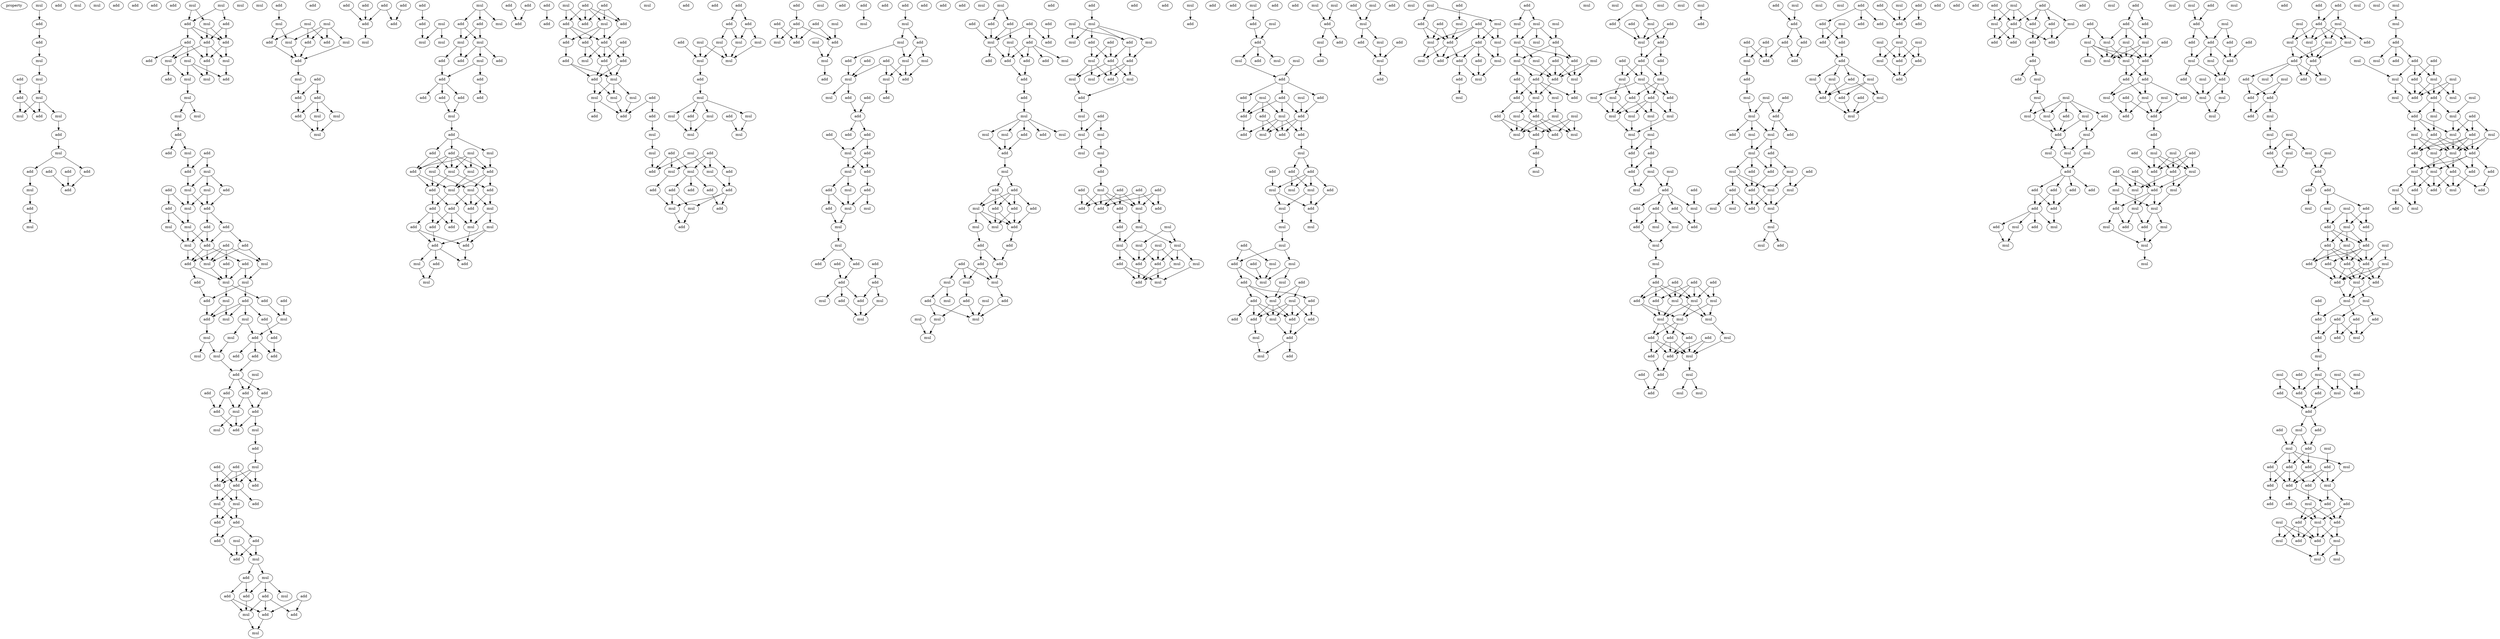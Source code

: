 digraph {
    node [fontcolor=black]
    property [mul=2,lf=1.5]
    0 [ label = mul ];
    1 [ label = add ];
    2 [ label = mul ];
    3 [ label = add ];
    4 [ label = mul ];
    5 [ label = add ];
    6 [ label = mul ];
    7 [ label = mul ];
    8 [ label = add ];
    9 [ label = add ];
    10 [ label = mul ];
    11 [ label = add ];
    12 [ label = add ];
    13 [ label = add ];
    14 [ label = mul ];
    15 [ label = mul ];
    16 [ label = add ];
    17 [ label = mul ];
    18 [ label = add ];
    19 [ label = add ];
    20 [ label = add ];
    21 [ label = add ];
    22 [ label = add ];
    23 [ label = mul ];
    24 [ label = add ];
    25 [ label = add ];
    26 [ label = mul ];
    27 [ label = add ];
    28 [ label = mul ];
    29 [ label = mul ];
    30 [ label = mul ];
    31 [ label = add ];
    32 [ label = add ];
    33 [ label = add ];
    34 [ label = add ];
    35 [ label = add ];
    36 [ label = mul ];
    37 [ label = mul ];
    38 [ label = add ];
    39 [ label = add ];
    40 [ label = mul ];
    41 [ label = add ];
    42 [ label = add ];
    43 [ label = mul ];
    44 [ label = mul ];
    45 [ label = mul ];
    46 [ label = mul ];
    47 [ label = mul ];
    48 [ label = mul ];
    49 [ label = add ];
    50 [ label = add ];
    51 [ label = add ];
    52 [ label = mul ];
    53 [ label = mul ];
    54 [ label = mul ];
    55 [ label = add ];
    56 [ label = mul ];
    57 [ label = add ];
    58 [ label = add ];
    59 [ label = mul ];
    60 [ label = add ];
    61 [ label = mul ];
    62 [ label = add ];
    63 [ label = mul ];
    64 [ label = add ];
    65 [ label = add ];
    66 [ label = mul ];
    67 [ label = add ];
    68 [ label = add ];
    69 [ label = mul ];
    70 [ label = add ];
    71 [ label = add ];
    72 [ label = add ];
    73 [ label = mul ];
    74 [ label = add ];
    75 [ label = mul ];
    76 [ label = add ];
    77 [ label = mul ];
    78 [ label = mul ];
    79 [ label = add ];
    80 [ label = add ];
    81 [ label = add ];
    82 [ label = add ];
    83 [ label = mul ];
    84 [ label = add ];
    85 [ label = mul ];
    86 [ label = mul ];
    87 [ label = add ];
    88 [ label = mul ];
    89 [ label = add ];
    90 [ label = add ];
    91 [ label = mul ];
    92 [ label = mul ];
    93 [ label = add ];
    94 [ label = add ];
    95 [ label = add ];
    96 [ label = mul ];
    97 [ label = mul ];
    98 [ label = add ];
    99 [ label = mul ];
    100 [ label = add ];
    101 [ label = add ];
    102 [ label = add ];
    103 [ label = add ];
    104 [ label = add ];
    105 [ label = mul ];
    106 [ label = add ];
    107 [ label = mul ];
    108 [ label = mul ];
    109 [ label = add ];
    110 [ label = add ];
    111 [ label = add ];
    112 [ label = mul ];
    113 [ label = add ];
    114 [ label = add ];
    115 [ label = add ];
    116 [ label = add ];
    117 [ label = add ];
    118 [ label = mul ];
    119 [ label = mul ];
    120 [ label = add ];
    121 [ label = add ];
    122 [ label = add ];
    123 [ label = add ];
    124 [ label = mul ];
    125 [ label = mul ];
    126 [ label = add ];
    127 [ label = add ];
    128 [ label = mul ];
    129 [ label = add ];
    130 [ label = add ];
    131 [ label = add ];
    132 [ label = add ];
    133 [ label = mul ];
    134 [ label = add ];
    135 [ label = mul ];
    136 [ label = add ];
    137 [ label = mul ];
    138 [ label = add ];
    139 [ label = mul ];
    140 [ label = mul ];
    141 [ label = add ];
    142 [ label = mul ];
    143 [ label = add ];
    144 [ label = add ];
    145 [ label = add ];
    146 [ label = mul ];
    147 [ label = mul ];
    148 [ label = add ];
    149 [ label = add ];
    150 [ label = mul ];
    151 [ label = add ];
    152 [ label = add ];
    153 [ label = add ];
    154 [ label = mul ];
    155 [ label = mul ];
    156 [ label = mul ];
    157 [ label = add ];
    158 [ label = add ];
    159 [ label = add ];
    160 [ label = add ];
    161 [ label = add ];
    162 [ label = add ];
    163 [ label = mul ];
    164 [ label = add ];
    165 [ label = add ];
    166 [ label = mul ];
    167 [ label = mul ];
    168 [ label = mul ];
    169 [ label = mul ];
    170 [ label = add ];
    171 [ label = mul ];
    172 [ label = add ];
    173 [ label = mul ];
    174 [ label = mul ];
    175 [ label = add ];
    176 [ label = mul ];
    177 [ label = add ];
    178 [ label = add ];
    179 [ label = add ];
    180 [ label = add ];
    181 [ label = add ];
    182 [ label = add ];
    183 [ label = add ];
    184 [ label = add ];
    185 [ label = mul ];
    186 [ label = add ];
    187 [ label = mul ];
    188 [ label = add ];
    189 [ label = mul ];
    190 [ label = add ];
    191 [ label = add ];
    192 [ label = mul ];
    193 [ label = mul ];
    194 [ label = add ];
    195 [ label = mul ];
    196 [ label = mul ];
    197 [ label = add ];
    198 [ label = mul ];
    199 [ label = add ];
    200 [ label = add ];
    201 [ label = add ];
    202 [ label = mul ];
    203 [ label = add ];
    204 [ label = mul ];
    205 [ label = add ];
    206 [ label = add ];
    207 [ label = mul ];
    208 [ label = add ];
    209 [ label = add ];
    210 [ label = add ];
    211 [ label = add ];
    212 [ label = mul ];
    213 [ label = add ];
    214 [ label = mul ];
    215 [ label = add ];
    216 [ label = add ];
    217 [ label = add ];
    218 [ label = add ];
    219 [ label = add ];
    220 [ label = mul ];
    221 [ label = add ];
    222 [ label = add ];
    223 [ label = add ];
    224 [ label = add ];
    225 [ label = add ];
    226 [ label = mul ];
    227 [ label = mul ];
    228 [ label = add ];
    229 [ label = add ];
    230 [ label = add ];
    231 [ label = add ];
    232 [ label = mul ];
    233 [ label = add ];
    234 [ label = add ];
    235 [ label = add ];
    236 [ label = add ];
    237 [ label = mul ];
    238 [ label = mul ];
    239 [ label = mul ];
    240 [ label = add ];
    241 [ label = mul ];
    242 [ label = add ];
    243 [ label = add ];
    244 [ label = add ];
    245 [ label = mul ];
    246 [ label = add ];
    247 [ label = add ];
    248 [ label = mul ];
    249 [ label = mul ];
    250 [ label = mul ];
    251 [ label = add ];
    252 [ label = add ];
    253 [ label = mul ];
    254 [ label = mul ];
    255 [ label = add ];
    256 [ label = add ];
    257 [ label = add ];
    258 [ label = add ];
    259 [ label = add ];
    260 [ label = add ];
    261 [ label = mul ];
    262 [ label = mul ];
    263 [ label = add ];
    264 [ label = add ];
    265 [ label = add ];
    266 [ label = add ];
    267 [ label = add ];
    268 [ label = add ];
    269 [ label = mul ];
    270 [ label = mul ];
    271 [ label = mul ];
    272 [ label = mul ];
    273 [ label = add ];
    274 [ label = mul ];
    275 [ label = mul ];
    276 [ label = add ];
    277 [ label = mul ];
    278 [ label = mul ];
    279 [ label = add ];
    280 [ label = mul ];
    281 [ label = mul ];
    282 [ label = add ];
    283 [ label = mul ];
    284 [ label = mul ];
    285 [ label = add ];
    286 [ label = add ];
    287 [ label = mul ];
    288 [ label = add ];
    289 [ label = add ];
    290 [ label = add ];
    291 [ label = mul ];
    292 [ label = mul ];
    293 [ label = add ];
    294 [ label = mul ];
    295 [ label = mul ];
    296 [ label = add ];
    297 [ label = add ];
    298 [ label = add ];
    299 [ label = mul ];
    300 [ label = add ];
    301 [ label = add ];
    302 [ label = add ];
    303 [ label = add ];
    304 [ label = mul ];
    305 [ label = mul ];
    306 [ label = add ];
    307 [ label = add ];
    308 [ label = add ];
    309 [ label = add ];
    310 [ label = mul ];
    311 [ label = mul ];
    312 [ label = mul ];
    313 [ label = add ];
    314 [ label = mul ];
    315 [ label = mul ];
    316 [ label = add ];
    317 [ label = add ];
    318 [ label = add ];
    319 [ label = add ];
    320 [ label = add ];
    321 [ label = add ];
    322 [ label = add ];
    323 [ label = mul ];
    324 [ label = add ];
    325 [ label = mul ];
    326 [ label = add ];
    327 [ label = add ];
    328 [ label = add ];
    329 [ label = mul ];
    330 [ label = add ];
    331 [ label = mul ];
    332 [ label = mul ];
    333 [ label = add ];
    334 [ label = mul ];
    335 [ label = mul ];
    336 [ label = mul ];
    337 [ label = add ];
    338 [ label = add ];
    339 [ label = add ];
    340 [ label = add ];
    341 [ label = add ];
    342 [ label = add ];
    343 [ label = mul ];
    344 [ label = add ];
    345 [ label = mul ];
    346 [ label = add ];
    347 [ label = mul ];
    348 [ label = mul ];
    349 [ label = add ];
    350 [ label = add ];
    351 [ label = add ];
    352 [ label = add ];
    353 [ label = add ];
    354 [ label = add ];
    355 [ label = mul ];
    356 [ label = mul ];
    357 [ label = add ];
    358 [ label = add ];
    359 [ label = add ];
    360 [ label = mul ];
    361 [ label = add ];
    362 [ label = add ];
    363 [ label = add ];
    364 [ label = add ];
    365 [ label = mul ];
    366 [ label = mul ];
    367 [ label = add ];
    368 [ label = mul ];
    369 [ label = mul ];
    370 [ label = add ];
    371 [ label = add ];
    372 [ label = mul ];
    373 [ label = add ];
    374 [ label = add ];
    375 [ label = add ];
    376 [ label = mul ];
    377 [ label = add ];
    378 [ label = add ];
    379 [ label = add ];
    380 [ label = add ];
    381 [ label = mul ];
    382 [ label = mul ];
    383 [ label = add ];
    384 [ label = add ];
    385 [ label = add ];
    386 [ label = add ];
    387 [ label = add ];
    388 [ label = mul ];
    389 [ label = mul ];
    390 [ label = mul ];
    391 [ label = mul ];
    392 [ label = add ];
    393 [ label = add ];
    394 [ label = add ];
    395 [ label = mul ];
    396 [ label = mul ];
    397 [ label = mul ];
    398 [ label = mul ];
    399 [ label = mul ];
    400 [ label = add ];
    401 [ label = add ];
    402 [ label = mul ];
    403 [ label = mul ];
    404 [ label = add ];
    405 [ label = add ];
    406 [ label = add ];
    407 [ label = mul ];
    408 [ label = mul ];
    409 [ label = add ];
    410 [ label = mul ];
    411 [ label = add ];
    412 [ label = mul ];
    413 [ label = add ];
    414 [ label = add ];
    415 [ label = mul ];
    416 [ label = mul ];
    417 [ label = add ];
    418 [ label = mul ];
    419 [ label = mul ];
    420 [ label = add ];
    421 [ label = add ];
    422 [ label = mul ];
    423 [ label = mul ];
    424 [ label = mul ];
    425 [ label = add ];
    426 [ label = mul ];
    427 [ label = add ];
    428 [ label = add ];
    429 [ label = add ];
    430 [ label = mul ];
    431 [ label = add ];
    432 [ label = add ];
    433 [ label = add ];
    434 [ label = mul ];
    435 [ label = add ];
    436 [ label = add ];
    437 [ label = add ];
    438 [ label = mul ];
    439 [ label = mul ];
    440 [ label = add ];
    441 [ label = mul ];
    442 [ label = mul ];
    443 [ label = mul ];
    444 [ label = mul ];
    445 [ label = add ];
    446 [ label = add ];
    447 [ label = add ];
    448 [ label = mul ];
    449 [ label = mul ];
    450 [ label = mul ];
    451 [ label = add ];
    452 [ label = add ];
    453 [ label = mul ];
    454 [ label = add ];
    455 [ label = mul ];
    456 [ label = add ];
    457 [ label = mul ];
    458 [ label = mul ];
    459 [ label = add ];
    460 [ label = mul ];
    461 [ label = add ];
    462 [ label = add ];
    463 [ label = mul ];
    464 [ label = add ];
    465 [ label = add ];
    466 [ label = mul ];
    467 [ label = add ];
    468 [ label = add ];
    469 [ label = add ];
    470 [ label = mul ];
    471 [ label = add ];
    472 [ label = add ];
    473 [ label = add ];
    474 [ label = mul ];
    475 [ label = add ];
    476 [ label = mul ];
    477 [ label = add ];
    478 [ label = add ];
    479 [ label = add ];
    480 [ label = mul ];
    481 [ label = add ];
    482 [ label = mul ];
    483 [ label = mul ];
    484 [ label = mul ];
    485 [ label = add ];
    486 [ label = mul ];
    487 [ label = mul ];
    488 [ label = add ];
    489 [ label = mul ];
    490 [ label = add ];
    491 [ label = add ];
    492 [ label = add ];
    493 [ label = mul ];
    494 [ label = mul ];
    495 [ label = mul ];
    496 [ label = mul ];
    497 [ label = add ];
    498 [ label = add ];
    499 [ label = mul ];
    500 [ label = mul ];
    501 [ label = add ];
    502 [ label = add ];
    503 [ label = add ];
    504 [ label = add ];
    505 [ label = add ];
    506 [ label = add ];
    507 [ label = mul ];
    508 [ label = mul ];
    509 [ label = add ];
    510 [ label = add ];
    511 [ label = mul ];
    512 [ label = mul ];
    513 [ label = mul ];
    514 [ label = add ];
    515 [ label = add ];
    516 [ label = add ];
    517 [ label = mul ];
    518 [ label = add ];
    519 [ label = mul ];
    520 [ label = mul ];
    521 [ label = add ];
    522 [ label = mul ];
    523 [ label = add ];
    524 [ label = add ];
    525 [ label = mul ];
    526 [ label = mul ];
    527 [ label = add ];
    528 [ label = mul ];
    529 [ label = add ];
    530 [ label = add ];
    531 [ label = add ];
    532 [ label = add ];
    533 [ label = mul ];
    534 [ label = mul ];
    535 [ label = mul ];
    536 [ label = add ];
    537 [ label = add ];
    538 [ label = mul ];
    539 [ label = add ];
    540 [ label = mul ];
    541 [ label = mul ];
    542 [ label = add ];
    543 [ label = add ];
    544 [ label = mul ];
    545 [ label = add ];
    546 [ label = mul ];
    547 [ label = add ];
    548 [ label = mul ];
    549 [ label = mul ];
    550 [ label = mul ];
    551 [ label = mul ];
    552 [ label = mul ];
    553 [ label = add ];
    554 [ label = add ];
    555 [ label = mul ];
    556 [ label = mul ];
    557 [ label = add ];
    558 [ label = mul ];
    559 [ label = add ];
    560 [ label = mul ];
    561 [ label = add ];
    562 [ label = add ];
    563 [ label = add ];
    564 [ label = mul ];
    565 [ label = add ];
    566 [ label = mul ];
    567 [ label = mul ];
    568 [ label = mul ];
    569 [ label = add ];
    570 [ label = add ];
    571 [ label = mul ];
    572 [ label = add ];
    573 [ label = mul ];
    574 [ label = add ];
    575 [ label = mul ];
    576 [ label = add ];
    577 [ label = mul ];
    578 [ label = mul ];
    579 [ label = mul ];
    580 [ label = mul ];
    581 [ label = add ];
    582 [ label = add ];
    583 [ label = mul ];
    584 [ label = add ];
    585 [ label = mul ];
    586 [ label = add ];
    587 [ label = mul ];
    588 [ label = add ];
    589 [ label = add ];
    590 [ label = add ];
    591 [ label = mul ];
    592 [ label = mul ];
    593 [ label = mul ];
    594 [ label = mul ];
    595 [ label = add ];
    596 [ label = add ];
    597 [ label = mul ];
    598 [ label = add ];
    599 [ label = mul ];
    600 [ label = mul ];
    601 [ label = mul ];
    602 [ label = mul ];
    603 [ label = mul ];
    604 [ label = mul ];
    605 [ label = add ];
    606 [ label = add ];
    607 [ label = add ];
    608 [ label = mul ];
    609 [ label = mul ];
    610 [ label = mul ];
    611 [ label = add ];
    612 [ label = add ];
    613 [ label = add ];
    614 [ label = mul ];
    615 [ label = mul ];
    616 [ label = add ];
    617 [ label = add ];
    618 [ label = mul ];
    619 [ label = add ];
    620 [ label = mul ];
    621 [ label = add ];
    622 [ label = mul ];
    623 [ label = mul ];
    624 [ label = add ];
    625 [ label = add ];
    626 [ label = add ];
    627 [ label = add ];
    628 [ label = mul ];
    629 [ label = mul ];
    630 [ label = add ];
    631 [ label = add ];
    632 [ label = mul ];
    633 [ label = mul ];
    634 [ label = mul ];
    635 [ label = mul ];
    636 [ label = add ];
    637 [ label = mul ];
    638 [ label = add ];
    639 [ label = add ];
    640 [ label = add ];
    641 [ label = add ];
    642 [ label = add ];
    643 [ label = mul ];
    644 [ label = add ];
    645 [ label = add ];
    646 [ label = mul ];
    647 [ label = mul ];
    648 [ label = mul ];
    649 [ label = add ];
    650 [ label = mul ];
    651 [ label = add ];
    652 [ label = add ];
    653 [ label = mul ];
    654 [ label = add ];
    655 [ label = add ];
    656 [ label = add ];
    657 [ label = add ];
    658 [ label = add ];
    659 [ label = add ];
    660 [ label = mul ];
    661 [ label = add ];
    662 [ label = add ];
    663 [ label = add ];
    664 [ label = mul ];
    665 [ label = mul ];
    666 [ label = add ];
    667 [ label = mul ];
    668 [ label = add ];
    669 [ label = add ];
    670 [ label = mul ];
    671 [ label = mul ];
    672 [ label = mul ];
    673 [ label = add ];
    674 [ label = mul ];
    675 [ label = add ];
    676 [ label = add ];
    677 [ label = mul ];
    678 [ label = add ];
    679 [ label = mul ];
    680 [ label = mul ];
    681 [ label = add ];
    682 [ label = add ];
    683 [ label = mul ];
    684 [ label = mul ];
    685 [ label = mul ];
    686 [ label = add ];
    687 [ label = mul ];
    688 [ label = mul ];
    689 [ label = mul ];
    690 [ label = add ];
    691 [ label = mul ];
    692 [ label = add ];
    693 [ label = add ];
    694 [ label = add ];
    695 [ label = add ];
    696 [ label = mul ];
    697 [ label = add ];
    698 [ label = add ];
    699 [ label = add ];
    700 [ label = mul ];
    701 [ label = mul ];
    702 [ label = mul ];
    703 [ label = add ];
    704 [ label = add ];
    705 [ label = add ];
    706 [ label = add ];
    707 [ label = mul ];
    708 [ label = mul ];
    709 [ label = mul ];
    710 [ label = add ];
    711 [ label = add ];
    712 [ label = add ];
    713 [ label = add ];
    714 [ label = add ];
    715 [ label = add ];
    716 [ label = mul ];
    717 [ label = mul ];
    718 [ label = mul ];
    719 [ label = mul ];
    720 [ label = add ];
    721 [ label = add ];
    722 [ label = add ];
    723 [ label = add ];
    724 [ label = mul ];
    725 [ label = add ];
    726 [ label = add ];
    727 [ label = mul ];
    728 [ label = mul ];
    729 [ label = add ];
    730 [ label = add ];
    731 [ label = add ];
    732 [ label = add ];
    733 [ label = add ];
    734 [ label = add ];
    735 [ label = add ];
    736 [ label = add ];
    737 [ label = add ];
    738 [ label = add ];
    739 [ label = mul ];
    740 [ label = mul ];
    741 [ label = mul ];
    742 [ label = add ];
    743 [ label = mul ];
    744 [ label = mul ];
    745 [ label = mul ];
    746 [ label = add ];
    747 [ label = mul ];
    748 [ label = add ];
    749 [ label = mul ];
    750 [ label = mul ];
    751 [ label = mul ];
    752 [ label = add ];
    753 [ label = add ];
    754 [ label = add ];
    755 [ label = add ];
    756 [ label = add ];
    757 [ label = add ];
    758 [ label = add ];
    759 [ label = add ];
    760 [ label = mul ];
    761 [ label = mul ];
    762 [ label = mul ];
    763 [ label = add ];
    764 [ label = mul ];
    765 [ label = add ];
    766 [ label = add ];
    767 [ label = add ];
    768 [ label = add ];
    769 [ label = mul ];
    770 [ label = mul ];
    771 [ label = mul ];
    772 [ label = mul ];
    773 [ label = add ];
    774 [ label = mul ];
    775 [ label = mul ];
    776 [ label = mul ];
    777 [ label = add ];
    778 [ label = add ];
    779 [ label = add ];
    780 [ label = add ];
    781 [ label = mul ];
    782 [ label = add ];
    783 [ label = mul ];
    784 [ label = mul ];
    785 [ label = add ];
    786 [ label = add ];
    787 [ label = add ];
    788 [ label = mul ];
    789 [ label = add ];
    790 [ label = add ];
    791 [ label = mul ];
    792 [ label = add ];
    793 [ label = add ];
    794 [ label = mul ];
    795 [ label = add ];
    796 [ label = add ];
    797 [ label = mul ];
    798 [ label = mul ];
    799 [ label = mul ];
    800 [ label = add ];
    801 [ label = mul ];
    802 [ label = mul ];
    803 [ label = add ];
    804 [ label = mul ];
    805 [ label = mul ];
    806 [ label = add ];
    807 [ label = add ];
    808 [ label = mul ];
    809 [ label = mul ];
    810 [ label = mul ];
    811 [ label = mul ];
    812 [ label = mul ];
    813 [ label = add ];
    814 [ label = add ];
    815 [ label = add ];
    816 [ label = mul ];
    817 [ label = add ];
    818 [ label = add ];
    819 [ label = add ];
    820 [ label = add ];
    821 [ label = mul ];
    822 [ label = mul ];
    823 [ label = add ];
    824 [ label = mul ];
    825 [ label = add ];
    826 [ label = add ];
    827 [ label = mul ];
    828 [ label = mul ];
    829 [ label = mul ];
    830 [ label = add ];
    831 [ label = add ];
    832 [ label = mul ];
    833 [ label = add ];
    834 [ label = mul ];
    835 [ label = mul ];
    836 [ label = mul ];
    837 [ label = mul ];
    838 [ label = add ];
    839 [ label = mul ];
    840 [ label = add ];
    841 [ label = add ];
    842 [ label = add ];
    843 [ label = add ];
    844 [ label = mul ];
    845 [ label = mul ];
    846 [ label = mul ];
    847 [ label = add ];
    848 [ label = add ];
    849 [ label = add ];
    850 [ label = mul ];
    851 [ label = mul ];
    852 [ label = mul ];
    853 [ label = add ];
    854 [ label = mul ];
    855 [ label = mul ];
    856 [ label = mul ];
    857 [ label = mul ];
    858 [ label = add ];
    859 [ label = add ];
    860 [ label = add ];
    861 [ label = add ];
    862 [ label = mul ];
    863 [ label = mul ];
    864 [ label = mul ];
    865 [ label = add ];
    866 [ label = add ];
    867 [ label = mul ];
    868 [ label = mul ];
    869 [ label = mul ];
    870 [ label = add ];
    871 [ label = add ];
    872 [ label = add ];
    873 [ label = add ];
    874 [ label = add ];
    875 [ label = add ];
    876 [ label = mul ];
    877 [ label = add ];
    878 [ label = add ];
    879 [ label = mul ];
    880 [ label = add ];
    881 [ label = mul ];
    882 [ label = mul ];
    883 [ label = add ];
    884 [ label = add ];
    885 [ label = add ];
    886 [ label = add ];
    887 [ label = add ];
    888 [ label = mul ];
    889 [ label = mul ];
    890 [ label = mul ];
    891 [ label = add ];
    892 [ label = mul ];
    893 [ label = mul ];
    894 [ label = mul ];
    895 [ label = mul ];
    896 [ label = add ];
    897 [ label = mul ];
    898 [ label = add ];
    899 [ label = add ];
    900 [ label = add ];
    901 [ label = add ];
    902 [ label = mul ];
    903 [ label = add ];
    904 [ label = add ];
    905 [ label = mul ];
    906 [ label = add ];
    907 [ label = mul ];
    908 [ label = mul ];
    909 [ label = add ];
    910 [ label = mul ];
    911 [ label = add ];
    912 [ label = add ];
    913 [ label = add ];
    914 [ label = add ];
    915 [ label = mul ];
    916 [ label = add ];
    917 [ label = add ];
    918 [ label = add ];
    919 [ label = add ];
    920 [ label = add ];
    921 [ label = add ];
    922 [ label = mul ];
    923 [ label = add ];
    924 [ label = mul ];
    925 [ label = add ];
    926 [ label = add ];
    927 [ label = mul ];
    928 [ label = mul ];
    929 [ label = add ];
    930 [ label = add ];
    931 [ label = mul ];
    932 [ label = mul ];
    933 [ label = mul ];
    934 [ label = mul ];
    935 [ label = mul ];
    936 [ label = add ];
    937 [ label = add ];
    938 [ label = add ];
    939 [ label = add ];
    940 [ label = mul ];
    941 [ label = mul ];
    942 [ label = mul ];
    943 [ label = add ];
    944 [ label = mul ];
    945 [ label = mul ];
    946 [ label = add ];
    947 [ label = mul ];
    948 [ label = add ];
    949 [ label = mul ];
    950 [ label = mul ];
    951 [ label = mul ];
    952 [ label = mul ];
    953 [ label = add ];
    954 [ label = add ];
    955 [ label = mul ];
    956 [ label = mul ];
    957 [ label = add ];
    958 [ label = add ];
    959 [ label = mul ];
    960 [ label = add ];
    961 [ label = add ];
    962 [ label = mul ];
    963 [ label = mul ];
    964 [ label = mul ];
    965 [ label = add ];
    966 [ label = add ];
    967 [ label = add ];
    968 [ label = mul ];
    969 [ label = add ];
    970 [ label = add ];
    971 [ label = mul ];
    972 [ label = add ];
    973 [ label = mul ];
    974 [ label = add ];
    975 [ label = mul ];
    0 -> 3 [ name = 0 ];
    3 -> 5 [ name = 1 ];
    5 -> 6 [ name = 2 ];
    6 -> 7 [ name = 3 ];
    7 -> 10 [ name = 4 ];
    8 -> 11 [ name = 5 ];
    10 -> 12 [ name = 6 ];
    10 -> 14 [ name = 7 ];
    10 -> 15 [ name = 8 ];
    11 -> 12 [ name = 9 ];
    11 -> 15 [ name = 10 ];
    14 -> 16 [ name = 11 ];
    16 -> 17 [ name = 12 ];
    17 -> 18 [ name = 13 ];
    17 -> 22 [ name = 14 ];
    18 -> 23 [ name = 15 ];
    19 -> 24 [ name = 16 ];
    21 -> 24 [ name = 17 ];
    22 -> 24 [ name = 18 ];
    23 -> 25 [ name = 19 ];
    25 -> 26 [ name = 20 ];
    28 -> 31 [ name = 21 ];
    28 -> 32 [ name = 22 ];
    29 -> 30 [ name = 23 ];
    29 -> 32 [ name = 24 ];
    30 -> 33 [ name = 25 ];
    30 -> 35 [ name = 26 ];
    31 -> 33 [ name = 27 ];
    31 -> 35 [ name = 28 ];
    32 -> 33 [ name = 29 ];
    32 -> 34 [ name = 30 ];
    32 -> 35 [ name = 31 ];
    33 -> 37 [ name = 32 ];
    33 -> 39 [ name = 33 ];
    33 -> 40 [ name = 34 ];
    34 -> 36 [ name = 35 ];
    34 -> 38 [ name = 36 ];
    34 -> 39 [ name = 37 ];
    34 -> 40 [ name = 38 ];
    35 -> 37 [ name = 39 ];
    35 -> 39 [ name = 40 ];
    36 -> 41 [ name = 41 ];
    36 -> 43 [ name = 42 ];
    36 -> 44 [ name = 43 ];
    37 -> 41 [ name = 44 ];
    39 -> 44 [ name = 45 ];
    40 -> 42 [ name = 46 ];
    40 -> 43 [ name = 47 ];
    43 -> 45 [ name = 48 ];
    45 -> 46 [ name = 49 ];
    45 -> 47 [ name = 50 ];
    46 -> 49 [ name = 51 ];
    49 -> 51 [ name = 52 ];
    49 -> 52 [ name = 53 ];
    50 -> 54 [ name = 54 ];
    50 -> 55 [ name = 55 ];
    52 -> 55 [ name = 56 ];
    54 -> 56 [ name = 57 ];
    54 -> 58 [ name = 58 ];
    54 -> 59 [ name = 59 ];
    55 -> 56 [ name = 60 ];
    56 -> 60 [ name = 61 ];
    56 -> 61 [ name = 62 ];
    57 -> 61 [ name = 63 ];
    57 -> 62 [ name = 64 ];
    58 -> 60 [ name = 65 ];
    59 -> 60 [ name = 66 ];
    59 -> 61 [ name = 67 ];
    60 -> 64 [ name = 68 ];
    60 -> 65 [ name = 69 ];
    61 -> 66 [ name = 70 ];
    62 -> 63 [ name = 71 ];
    62 -> 66 [ name = 72 ];
    63 -> 69 [ name = 73 ];
    64 -> 69 [ name = 74 ];
    64 -> 70 [ name = 75 ];
    65 -> 68 [ name = 76 ];
    65 -> 70 [ name = 77 ];
    66 -> 69 [ name = 78 ];
    66 -> 70 [ name = 79 ];
    67 -> 71 [ name = 80 ];
    67 -> 72 [ name = 81 ];
    67 -> 73 [ name = 82 ];
    67 -> 75 [ name = 83 ];
    68 -> 73 [ name = 84 ];
    68 -> 75 [ name = 85 ];
    69 -> 72 [ name = 86 ];
    69 -> 73 [ name = 87 ];
    70 -> 72 [ name = 88 ];
    70 -> 73 [ name = 89 ];
    70 -> 74 [ name = 90 ];
    71 -> 78 [ name = 91 ];
    72 -> 76 [ name = 92 ];
    72 -> 78 [ name = 93 ];
    73 -> 78 [ name = 94 ];
    74 -> 77 [ name = 95 ];
    74 -> 78 [ name = 96 ];
    75 -> 77 [ name = 97 ];
    76 -> 82 [ name = 98 ];
    77 -> 80 [ name = 99 ];
    77 -> 82 [ name = 100 ];
    78 -> 79 [ name = 101 ];
    78 -> 83 [ name = 102 ];
    79 -> 86 [ name = 103 ];
    80 -> 84 [ name = 104 ];
    80 -> 85 [ name = 105 ];
    80 -> 87 [ name = 106 ];
    80 -> 88 [ name = 107 ];
    81 -> 86 [ name = 108 ];
    82 -> 84 [ name = 109 ];
    83 -> 84 [ name = 110 ];
    83 -> 88 [ name = 111 ];
    84 -> 91 [ name = 112 ];
    85 -> 90 [ name = 113 ];
    85 -> 92 [ name = 114 ];
    86 -> 90 [ name = 115 ];
    87 -> 89 [ name = 116 ];
    89 -> 94 [ name = 117 ];
    90 -> 93 [ name = 118 ];
    90 -> 94 [ name = 119 ];
    90 -> 95 [ name = 120 ];
    91 -> 96 [ name = 121 ];
    91 -> 97 [ name = 122 ];
    92 -> 96 [ name = 123 ];
    93 -> 98 [ name = 124 ];
    96 -> 98 [ name = 125 ];
    98 -> 100 [ name = 126 ];
    98 -> 101 [ name = 127 ];
    98 -> 102 [ name = 128 ];
    99 -> 102 [ name = 129 ];
    100 -> 106 [ name = 130 ];
    101 -> 104 [ name = 131 ];
    101 -> 105 [ name = 132 ];
    102 -> 105 [ name = 133 ];
    102 -> 106 [ name = 134 ];
    103 -> 104 [ name = 135 ];
    104 -> 109 [ name = 136 ];
    105 -> 107 [ name = 137 ];
    105 -> 109 [ name = 138 ];
    106 -> 108 [ name = 139 ];
    106 -> 109 [ name = 140 ];
    108 -> 110 [ name = 141 ];
    110 -> 112 [ name = 142 ];
    111 -> 114 [ name = 143 ];
    111 -> 115 [ name = 144 ];
    112 -> 114 [ name = 145 ];
    112 -> 115 [ name = 146 ];
    112 -> 116 [ name = 147 ];
    113 -> 114 [ name = 148 ];
    113 -> 115 [ name = 149 ];
    113 -> 116 [ name = 150 ];
    114 -> 118 [ name = 151 ];
    114 -> 119 [ name = 152 ];
    115 -> 117 [ name = 153 ];
    115 -> 118 [ name = 154 ];
    115 -> 119 [ name = 155 ];
    118 -> 120 [ name = 156 ];
    118 -> 121 [ name = 157 ];
    119 -> 120 [ name = 158 ];
    119 -> 121 [ name = 159 ];
    120 -> 122 [ name = 160 ];
    121 -> 122 [ name = 161 ];
    121 -> 123 [ name = 162 ];
    122 -> 126 [ name = 163 ];
    123 -> 125 [ name = 164 ];
    123 -> 126 [ name = 165 ];
    124 -> 125 [ name = 166 ];
    124 -> 126 [ name = 167 ];
    125 -> 127 [ name = 168 ];
    125 -> 128 [ name = 169 ];
    127 -> 130 [ name = 170 ];
    127 -> 132 [ name = 171 ];
    128 -> 130 [ name = 172 ];
    128 -> 131 [ name = 173 ];
    128 -> 133 [ name = 174 ];
    129 -> 134 [ name = 175 ];
    129 -> 136 [ name = 176 ];
    130 -> 135 [ name = 177 ];
    131 -> 134 [ name = 178 ];
    131 -> 135 [ name = 179 ];
    131 -> 136 [ name = 180 ];
    132 -> 134 [ name = 181 ];
    132 -> 135 [ name = 182 ];
    134 -> 137 [ name = 183 ];
    135 -> 137 [ name = 184 ];
    138 -> 142 [ name = 185 ];
    139 -> 143 [ name = 186 ];
    139 -> 145 [ name = 187 ];
    139 -> 146 [ name = 188 ];
    139 -> 147 [ name = 189 ];
    140 -> 143 [ name = 190 ];
    140 -> 144 [ name = 191 ];
    140 -> 145 [ name = 192 ];
    142 -> 144 [ name = 193 ];
    142 -> 146 [ name = 194 ];
    144 -> 148 [ name = 195 ];
    145 -> 148 [ name = 196 ];
    146 -> 148 [ name = 197 ];
    147 -> 148 [ name = 198 ];
    148 -> 150 [ name = 199 ];
    149 -> 151 [ name = 200 ];
    149 -> 152 [ name = 201 ];
    150 -> 152 [ name = 202 ];
    151 -> 153 [ name = 203 ];
    151 -> 154 [ name = 204 ];
    151 -> 155 [ name = 205 ];
    152 -> 153 [ name = 206 ];
    153 -> 156 [ name = 207 ];
    154 -> 156 [ name = 208 ];
    155 -> 156 [ name = 209 ];
    157 -> 162 [ name = 210 ];
    158 -> 161 [ name = 211 ];
    158 -> 162 [ name = 212 ];
    159 -> 162 [ name = 213 ];
    160 -> 161 [ name = 214 ];
    162 -> 163 [ name = 215 ];
    164 -> 165 [ name = 216 ];
    165 -> 168 [ name = 217 ];
    166 -> 167 [ name = 218 ];
    166 -> 168 [ name = 219 ];
    169 -> 170 [ name = 220 ];
    169 -> 171 [ name = 221 ];
    169 -> 172 [ name = 222 ];
    170 -> 173 [ name = 223 ];
    170 -> 174 [ name = 224 ];
    172 -> 173 [ name = 225 ];
    172 -> 174 [ name = 226 ];
    173 -> 175 [ name = 227 ];
    173 -> 178 [ name = 228 ];
    174 -> 176 [ name = 229 ];
    174 -> 177 [ name = 230 ];
    174 -> 178 [ name = 231 ];
    175 -> 179 [ name = 232 ];
    176 -> 179 [ name = 233 ];
    176 -> 180 [ name = 234 ];
    179 -> 181 [ name = 235 ];
    179 -> 182 [ name = 236 ];
    179 -> 184 [ name = 237 ];
    180 -> 183 [ name = 238 ];
    182 -> 185 [ name = 239 ];
    184 -> 185 [ name = 240 ];
    185 -> 186 [ name = 241 ];
    186 -> 188 [ name = 242 ];
    186 -> 189 [ name = 243 ];
    186 -> 190 [ name = 244 ];
    187 -> 191 [ name = 245 ];
    187 -> 192 [ name = 246 ];
    187 -> 193 [ name = 247 ];
    187 -> 194 [ name = 248 ];
    188 -> 191 [ name = 249 ];
    188 -> 192 [ name = 250 ];
    188 -> 193 [ name = 251 ];
    188 -> 194 [ name = 252 ];
    188 -> 195 [ name = 253 ];
    189 -> 194 [ name = 254 ];
    190 -> 191 [ name = 255 ];
    190 -> 193 [ name = 256 ];
    191 -> 196 [ name = 257 ];
    191 -> 197 [ name = 258 ];
    192 -> 196 [ name = 259 ];
    193 -> 197 [ name = 260 ];
    193 -> 199 [ name = 261 ];
    194 -> 196 [ name = 262 ];
    194 -> 198 [ name = 263 ];
    194 -> 199 [ name = 264 ];
    195 -> 197 [ name = 265 ];
    195 -> 198 [ name = 266 ];
    196 -> 200 [ name = 267 ];
    196 -> 201 [ name = 268 ];
    197 -> 200 [ name = 269 ];
    197 -> 203 [ name = 270 ];
    198 -> 201 [ name = 271 ];
    198 -> 202 [ name = 272 ];
    198 -> 203 [ name = 273 ];
    199 -> 201 [ name = 274 ];
    199 -> 202 [ name = 275 ];
    200 -> 205 [ name = 276 ];
    200 -> 206 [ name = 277 ];
    200 -> 208 [ name = 278 ];
    201 -> 207 [ name = 279 ];
    202 -> 204 [ name = 280 ];
    202 -> 207 [ name = 281 ];
    203 -> 205 [ name = 282 ];
    203 -> 207 [ name = 283 ];
    203 -> 208 [ name = 284 ];
    204 -> 209 [ name = 285 ];
    204 -> 210 [ name = 286 ];
    205 -> 209 [ name = 287 ];
    206 -> 209 [ name = 288 ];
    206 -> 210 [ name = 289 ];
    207 -> 210 [ name = 290 ];
    209 -> 211 [ name = 291 ];
    209 -> 212 [ name = 292 ];
    209 -> 213 [ name = 293 ];
    210 -> 213 [ name = 294 ];
    211 -> 214 [ name = 295 ];
    212 -> 214 [ name = 296 ];
    215 -> 219 [ name = 297 ];
    216 -> 219 [ name = 298 ];
    217 -> 218 [ name = 299 ];
    220 -> 223 [ name = 300 ];
    220 -> 225 [ name = 301 ];
    221 -> 224 [ name = 302 ];
    221 -> 225 [ name = 303 ];
    221 -> 227 [ name = 304 ];
    222 -> 223 [ name = 305 ];
    222 -> 224 [ name = 306 ];
    222 -> 225 [ name = 307 ];
    222 -> 227 [ name = 308 ];
    223 -> 228 [ name = 309 ];
    223 -> 229 [ name = 310 ];
    223 -> 230 [ name = 311 ];
    224 -> 230 [ name = 312 ];
    227 -> 228 [ name = 313 ];
    227 -> 229 [ name = 314 ];
    227 -> 230 [ name = 315 ];
    228 -> 232 [ name = 316 ];
    228 -> 235 [ name = 317 ];
    229 -> 233 [ name = 318 ];
    230 -> 232 [ name = 319 ];
    230 -> 234 [ name = 320 ];
    230 -> 235 [ name = 321 ];
    231 -> 234 [ name = 322 ];
    231 -> 235 [ name = 323 ];
    233 -> 236 [ name = 324 ];
    233 -> 237 [ name = 325 ];
    234 -> 236 [ name = 326 ];
    234 -> 237 [ name = 327 ];
    235 -> 236 [ name = 328 ];
    235 -> 237 [ name = 329 ];
    236 -> 238 [ name = 330 ];
    236 -> 241 [ name = 331 ];
    237 -> 238 [ name = 332 ];
    237 -> 239 [ name = 333 ];
    237 -> 241 [ name = 334 ];
    238 -> 242 [ name = 335 ];
    238 -> 244 [ name = 336 ];
    239 -> 244 [ name = 337 ];
    240 -> 243 [ name = 338 ];
    240 -> 244 [ name = 339 ];
    241 -> 244 [ name = 340 ];
    243 -> 245 [ name = 341 ];
    245 -> 249 [ name = 342 ];
    246 -> 252 [ name = 343 ];
    246 -> 253 [ name = 344 ];
    246 -> 254 [ name = 345 ];
    247 -> 250 [ name = 346 ];
    247 -> 251 [ name = 347 ];
    247 -> 253 [ name = 348 ];
    247 -> 254 [ name = 349 ];
    248 -> 250 [ name = 350 ];
    248 -> 252 [ name = 351 ];
    249 -> 252 [ name = 352 ];
    250 -> 258 [ name = 353 ];
    251 -> 258 [ name = 354 ];
    253 -> 256 [ name = 355 ];
    253 -> 257 [ name = 356 ];
    253 -> 259 [ name = 357 ];
    254 -> 255 [ name = 358 ];
    255 -> 261 [ name = 359 ];
    256 -> 261 [ name = 360 ];
    256 -> 262 [ name = 361 ];
    257 -> 260 [ name = 362 ];
    258 -> 260 [ name = 363 ];
    258 -> 261 [ name = 364 ];
    258 -> 262 [ name = 365 ];
    261 -> 263 [ name = 366 ];
    262 -> 263 [ name = 367 ];
    266 -> 267 [ name = 368 ];
    266 -> 268 [ name = 369 ];
    267 -> 270 [ name = 370 ];
    267 -> 272 [ name = 371 ];
    268 -> 270 [ name = 372 ];
    268 -> 271 [ name = 373 ];
    269 -> 274 [ name = 374 ];
    269 -> 275 [ name = 375 ];
    270 -> 275 [ name = 376 ];
    271 -> 274 [ name = 377 ];
    271 -> 275 [ name = 378 ];
    272 -> 275 [ name = 379 ];
    273 -> 274 [ name = 380 ];
    274 -> 276 [ name = 381 ];
    276 -> 277 [ name = 382 ];
    277 -> 278 [ name = 383 ];
    277 -> 279 [ name = 384 ];
    277 -> 280 [ name = 385 ];
    277 -> 281 [ name = 386 ];
    278 -> 283 [ name = 387 ];
    279 -> 284 [ name = 388 ];
    280 -> 284 [ name = 389 ];
    281 -> 284 [ name = 390 ];
    282 -> 283 [ name = 391 ];
    285 -> 289 [ name = 392 ];
    286 -> 290 [ name = 393 ];
    286 -> 294 [ name = 394 ];
    287 -> 293 [ name = 395 ];
    288 -> 290 [ name = 396 ];
    288 -> 293 [ name = 397 ];
    289 -> 290 [ name = 398 ];
    289 -> 293 [ name = 399 ];
    289 -> 294 [ name = 400 ];
    291 -> 295 [ name = 401 ];
    293 -> 295 [ name = 402 ];
    295 -> 297 [ name = 403 ];
    298 -> 299 [ name = 404 ];
    301 -> 304 [ name = 405 ];
    304 -> 305 [ name = 406 ];
    304 -> 306 [ name = 407 ];
    305 -> 309 [ name = 408 ];
    305 -> 311 [ name = 409 ];
    306 -> 310 [ name = 410 ];
    306 -> 311 [ name = 411 ];
    307 -> 312 [ name = 412 ];
    308 -> 312 [ name = 413 ];
    308 -> 313 [ name = 414 ];
    308 -> 314 [ name = 415 ];
    309 -> 312 [ name = 416 ];
    310 -> 313 [ name = 417 ];
    311 -> 313 [ name = 418 ];
    311 -> 314 [ name = 419 ];
    312 -> 315 [ name = 420 ];
    312 -> 316 [ name = 421 ];
    314 -> 317 [ name = 422 ];
    316 -> 319 [ name = 423 ];
    318 -> 319 [ name = 424 ];
    319 -> 320 [ name = 425 ];
    319 -> 322 [ name = 426 ];
    320 -> 323 [ name = 427 ];
    320 -> 324 [ name = 428 ];
    321 -> 323 [ name = 429 ];
    323 -> 325 [ name = 430 ];
    323 -> 326 [ name = 431 ];
    324 -> 325 [ name = 432 ];
    324 -> 326 [ name = 433 ];
    325 -> 327 [ name = 434 ];
    325 -> 329 [ name = 435 ];
    326 -> 328 [ name = 436 ];
    327 -> 333 [ name = 437 ];
    327 -> 334 [ name = 438 ];
    328 -> 332 [ name = 439 ];
    328 -> 334 [ name = 440 ];
    329 -> 334 [ name = 441 ];
    333 -> 335 [ name = 442 ];
    334 -> 335 [ name = 443 ];
    335 -> 336 [ name = 444 ];
    336 -> 337 [ name = 445 ];
    336 -> 340 [ name = 446 ];
    338 -> 342 [ name = 447 ];
    339 -> 341 [ name = 448 ];
    340 -> 341 [ name = 449 ];
    341 -> 343 [ name = 450 ];
    341 -> 344 [ name = 451 ];
    341 -> 346 [ name = 452 ];
    342 -> 344 [ name = 453 ];
    342 -> 345 [ name = 454 ];
    344 -> 347 [ name = 455 ];
    345 -> 347 [ name = 456 ];
    346 -> 347 [ name = 457 ];
    348 -> 352 [ name = 458 ];
    348 -> 353 [ name = 459 ];
    349 -> 354 [ name = 460 ];
    349 -> 355 [ name = 461 ];
    349 -> 357 [ name = 462 ];
    350 -> 354 [ name = 463 ];
    351 -> 355 [ name = 464 ];
    352 -> 355 [ name = 465 ];
    352 -> 356 [ name = 466 ];
    353 -> 355 [ name = 467 ];
    355 -> 358 [ name = 468 ];
    355 -> 362 [ name = 469 ];
    356 -> 359 [ name = 470 ];
    356 -> 362 [ name = 471 ];
    357 -> 359 [ name = 472 ];
    357 -> 360 [ name = 473 ];
    357 -> 361 [ name = 474 ];
    357 -> 362 [ name = 475 ];
    359 -> 363 [ name = 476 ];
    362 -> 363 [ name = 477 ];
    363 -> 364 [ name = 478 ];
    364 -> 365 [ name = 479 ];
    365 -> 366 [ name = 480 ];
    365 -> 367 [ name = 481 ];
    365 -> 368 [ name = 482 ];
    365 -> 369 [ name = 483 ];
    365 -> 370 [ name = 484 ];
    366 -> 371 [ name = 485 ];
    368 -> 371 [ name = 486 ];
    370 -> 371 [ name = 487 ];
    371 -> 372 [ name = 488 ];
    372 -> 374 [ name = 489 ];
    372 -> 375 [ name = 490 ];
    374 -> 376 [ name = 491 ];
    374 -> 377 [ name = 492 ];
    374 -> 378 [ name = 493 ];
    374 -> 379 [ name = 494 ];
    375 -> 376 [ name = 495 ];
    375 -> 377 [ name = 496 ];
    375 -> 378 [ name = 497 ];
    376 -> 380 [ name = 498 ];
    376 -> 381 [ name = 499 ];
    376 -> 382 [ name = 500 ];
    377 -> 380 [ name = 501 ];
    377 -> 382 [ name = 502 ];
    378 -> 380 [ name = 503 ];
    378 -> 382 [ name = 504 ];
    379 -> 380 [ name = 505 ];
    380 -> 383 [ name = 506 ];
    381 -> 384 [ name = 507 ];
    383 -> 385 [ name = 508 ];
    384 -> 385 [ name = 509 ];
    384 -> 387 [ name = 510 ];
    385 -> 388 [ name = 511 ];
    386 -> 388 [ name = 512 ];
    386 -> 389 [ name = 513 ];
    386 -> 390 [ name = 514 ];
    387 -> 388 [ name = 515 ];
    387 -> 389 [ name = 516 ];
    388 -> 392 [ name = 517 ];
    389 -> 394 [ name = 518 ];
    390 -> 391 [ name = 519 ];
    390 -> 393 [ name = 520 ];
    392 -> 398 [ name = 521 ];
    393 -> 397 [ name = 522 ];
    393 -> 398 [ name = 523 ];
    394 -> 397 [ name = 524 ];
    394 -> 398 [ name = 525 ];
    395 -> 398 [ name = 526 ];
    396 -> 399 [ name = 527 ];
    397 -> 399 [ name = 528 ];
    400 -> 402 [ name = 529 ];
    402 -> 404 [ name = 530 ];
    402 -> 406 [ name = 531 ];
    402 -> 407 [ name = 532 ];
    402 -> 408 [ name = 533 ];
    403 -> 406 [ name = 534 ];
    403 -> 407 [ name = 535 ];
    404 -> 410 [ name = 536 ];
    404 -> 411 [ name = 537 ];
    405 -> 410 [ name = 538 ];
    405 -> 411 [ name = 539 ];
    406 -> 409 [ name = 540 ];
    406 -> 411 [ name = 541 ];
    408 -> 409 [ name = 542 ];
    409 -> 412 [ name = 543 ];
    409 -> 414 [ name = 544 ];
    409 -> 415 [ name = 545 ];
    410 -> 412 [ name = 546 ];
    410 -> 414 [ name = 547 ];
    410 -> 416 [ name = 548 ];
    411 -> 414 [ name = 549 ];
    411 -> 415 [ name = 550 ];
    411 -> 416 [ name = 551 ];
    415 -> 417 [ name = 552 ];
    416 -> 417 [ name = 553 ];
    417 -> 419 [ name = 554 ];
    418 -> 421 [ name = 555 ];
    419 -> 423 [ name = 556 ];
    420 -> 422 [ name = 557 ];
    420 -> 423 [ name = 558 ];
    422 -> 424 [ name = 559 ];
    423 -> 426 [ name = 560 ];
    424 -> 427 [ name = 561 ];
    427 -> 430 [ name = 562 ];
    428 -> 433 [ name = 563 ];
    428 -> 436 [ name = 564 ];
    429 -> 434 [ name = 565 ];
    429 -> 435 [ name = 566 ];
    429 -> 436 [ name = 567 ];
    430 -> 433 [ name = 568 ];
    430 -> 434 [ name = 569 ];
    430 -> 435 [ name = 570 ];
    430 -> 436 [ name = 571 ];
    431 -> 434 [ name = 572 ];
    431 -> 436 [ name = 573 ];
    431 -> 437 [ name = 574 ];
    432 -> 433 [ name = 575 ];
    432 -> 434 [ name = 576 ];
    432 -> 437 [ name = 577 ];
    434 -> 438 [ name = 578 ];
    435 -> 440 [ name = 579 ];
    438 -> 441 [ name = 580 ];
    438 -> 443 [ name = 581 ];
    439 -> 441 [ name = 582 ];
    439 -> 444 [ name = 583 ];
    440 -> 443 [ name = 584 ];
    441 -> 447 [ name = 585 ];
    441 -> 448 [ name = 586 ];
    441 -> 449 [ name = 587 ];
    442 -> 446 [ name = 588 ];
    442 -> 447 [ name = 589 ];
    442 -> 449 [ name = 590 ];
    443 -> 445 [ name = 591 ];
    443 -> 446 [ name = 592 ];
    444 -> 446 [ name = 593 ];
    444 -> 447 [ name = 594 ];
    445 -> 450 [ name = 595 ];
    445 -> 451 [ name = 596 ];
    446 -> 451 [ name = 597 ];
    447 -> 450 [ name = 598 ];
    447 -> 451 [ name = 599 ];
    448 -> 450 [ name = 600 ];
    449 -> 451 [ name = 601 ];
    453 -> 454 [ name = 602 ];
    454 -> 456 [ name = 603 ];
    455 -> 456 [ name = 604 ];
    456 -> 457 [ name = 605 ];
    456 -> 458 [ name = 606 ];
    456 -> 459 [ name = 607 ];
    458 -> 462 [ name = 608 ];
    460 -> 462 [ name = 609 ];
    462 -> 464 [ name = 610 ];
    462 -> 465 [ name = 611 ];
    462 -> 467 [ name = 612 ];
    463 -> 468 [ name = 613 ];
    463 -> 469 [ name = 614 ];
    463 -> 470 [ name = 615 ];
    464 -> 468 [ name = 616 ];
    464 -> 470 [ name = 617 ];
    464 -> 471 [ name = 618 ];
    465 -> 468 [ name = 619 ];
    466 -> 471 [ name = 620 ];
    467 -> 471 [ name = 621 ];
    468 -> 473 [ name = 622 ];
    469 -> 472 [ name = 623 ];
    469 -> 474 [ name = 624 ];
    470 -> 472 [ name = 625 ];
    470 -> 473 [ name = 626 ];
    470 -> 474 [ name = 627 ];
    470 -> 475 [ name = 628 ];
    471 -> 472 [ name = 629 ];
    471 -> 474 [ name = 630 ];
    471 -> 475 [ name = 631 ];
    475 -> 476 [ name = 632 ];
    476 -> 477 [ name = 633 ];
    476 -> 478 [ name = 634 ];
    477 -> 480 [ name = 635 ];
    477 -> 481 [ name = 636 ];
    477 -> 482 [ name = 637 ];
    477 -> 483 [ name = 638 ];
    478 -> 482 [ name = 639 ];
    478 -> 483 [ name = 640 ];
    479 -> 480 [ name = 641 ];
    480 -> 484 [ name = 642 ];
    480 -> 485 [ name = 643 ];
    481 -> 485 [ name = 644 ];
    483 -> 484 [ name = 645 ];
    483 -> 485 [ name = 646 ];
    484 -> 486 [ name = 647 ];
    485 -> 487 [ name = 648 ];
    486 -> 489 [ name = 649 ];
    489 -> 491 [ name = 650 ];
    489 -> 493 [ name = 651 ];
    490 -> 491 [ name = 652 ];
    490 -> 494 [ name = 653 ];
    491 -> 495 [ name = 654 ];
    491 -> 497 [ name = 655 ];
    492 -> 495 [ name = 656 ];
    493 -> 495 [ name = 657 ];
    493 -> 496 [ name = 658 ];
    494 -> 495 [ name = 659 ];
    496 -> 500 [ name = 660 ];
    497 -> 500 [ name = 661 ];
    497 -> 501 [ name = 662 ];
    497 -> 502 [ name = 663 ];
    498 -> 499 [ name = 664 ];
    498 -> 500 [ name = 665 ];
    499 -> 503 [ name = 666 ];
    499 -> 505 [ name = 667 ];
    499 -> 506 [ name = 668 ];
    499 -> 507 [ name = 669 ];
    500 -> 505 [ name = 670 ];
    500 -> 506 [ name = 671 ];
    500 -> 507 [ name = 672 ];
    501 -> 504 [ name = 673 ];
    501 -> 505 [ name = 674 ];
    501 -> 506 [ name = 675 ];
    501 -> 507 [ name = 676 ];
    502 -> 503 [ name = 677 ];
    502 -> 505 [ name = 678 ];
    503 -> 509 [ name = 679 ];
    505 -> 509 [ name = 680 ];
    506 -> 508 [ name = 681 ];
    507 -> 509 [ name = 682 ];
    508 -> 511 [ name = 683 ];
    509 -> 510 [ name = 684 ];
    509 -> 511 [ name = 685 ];
    512 -> 514 [ name = 686 ];
    513 -> 514 [ name = 687 ];
    514 -> 517 [ name = 688 ];
    514 -> 518 [ name = 689 ];
    515 -> 520 [ name = 690 ];
    517 -> 521 [ name = 691 ];
    519 -> 520 [ name = 692 ];
    520 -> 524 [ name = 693 ];
    520 -> 525 [ name = 694 ];
    523 -> 526 [ name = 695 ];
    524 -> 526 [ name = 696 ];
    525 -> 526 [ name = 697 ];
    526 -> 527 [ name = 698 ];
    528 -> 531 [ name = 699 ];
    528 -> 533 [ name = 700 ];
    529 -> 534 [ name = 701 ];
    530 -> 535 [ name = 702 ];
    530 -> 537 [ name = 703 ];
    531 -> 535 [ name = 704 ];
    531 -> 537 [ name = 705 ];
    532 -> 535 [ name = 706 ];
    532 -> 536 [ name = 707 ];
    532 -> 537 [ name = 708 ];
    532 -> 538 [ name = 709 ];
    533 -> 536 [ name = 710 ];
    533 -> 538 [ name = 711 ];
    534 -> 537 [ name = 712 ];
    535 -> 540 [ name = 713 ];
    535 -> 543 [ name = 714 ];
    536 -> 539 [ name = 715 ];
    536 -> 541 [ name = 716 ];
    536 -> 542 [ name = 717 ];
    536 -> 543 [ name = 718 ];
    537 -> 539 [ name = 719 ];
    537 -> 540 [ name = 720 ];
    537 -> 543 [ name = 721 ];
    538 -> 541 [ name = 722 ];
    539 -> 544 [ name = 723 ];
    539 -> 545 [ name = 724 ];
    541 -> 544 [ name = 725 ];
    542 -> 544 [ name = 726 ];
    545 -> 546 [ name = 727 ];
    547 -> 549 [ name = 728 ];
    547 -> 550 [ name = 729 ];
    548 -> 553 [ name = 730 ];
    549 -> 552 [ name = 731 ];
    550 -> 551 [ name = 732 ];
    550 -> 552 [ name = 733 ];
    550 -> 553 [ name = 734 ];
    552 -> 556 [ name = 735 ];
    552 -> 557 [ name = 736 ];
    552 -> 558 [ name = 737 ];
    553 -> 554 [ name = 738 ];
    553 -> 556 [ name = 739 ];
    553 -> 557 [ name = 740 ];
    554 -> 560 [ name = 741 ];
    554 -> 561 [ name = 742 ];
    554 -> 562 [ name = 743 ];
    555 -> 560 [ name = 744 ];
    555 -> 562 [ name = 745 ];
    556 -> 559 [ name = 746 ];
    556 -> 561 [ name = 747 ];
    556 -> 562 [ name = 748 ];
    557 -> 560 [ name = 749 ];
    557 -> 562 [ name = 750 ];
    558 -> 562 [ name = 751 ];
    559 -> 563 [ name = 752 ];
    559 -> 566 [ name = 753 ];
    560 -> 565 [ name = 754 ];
    561 -> 563 [ name = 755 ];
    561 -> 564 [ name = 756 ];
    561 -> 565 [ name = 757 ];
    561 -> 566 [ name = 758 ];
    562 -> 566 [ name = 759 ];
    563 -> 569 [ name = 760 ];
    563 -> 570 [ name = 761 ];
    564 -> 571 [ name = 762 ];
    566 -> 568 [ name = 763 ];
    566 -> 570 [ name = 764 ];
    567 -> 572 [ name = 765 ];
    567 -> 574 [ name = 766 ];
    567 -> 575 [ name = 767 ];
    568 -> 572 [ name = 768 ];
    568 -> 573 [ name = 769 ];
    569 -> 573 [ name = 770 ];
    569 -> 574 [ name = 771 ];
    570 -> 572 [ name = 772 ];
    570 -> 573 [ name = 773 ];
    570 -> 574 [ name = 774 ];
    570 -> 575 [ name = 775 ];
    571 -> 573 [ name = 776 ];
    571 -> 575 [ name = 777 ];
    574 -> 576 [ name = 778 ];
    576 -> 577 [ name = 779 ];
    580 -> 581 [ name = 780 ];
    580 -> 583 [ name = 781 ];
    581 -> 587 [ name = 782 ];
    582 -> 587 [ name = 783 ];
    583 -> 586 [ name = 784 ];
    583 -> 587 [ name = 785 ];
    584 -> 586 [ name = 786 ];
    584 -> 587 [ name = 787 ];
    586 -> 588 [ name = 788 ];
    586 -> 589 [ name = 789 ];
    587 -> 589 [ name = 790 ];
    588 -> 591 [ name = 791 ];
    589 -> 591 [ name = 792 ];
    589 -> 592 [ name = 793 ];
    589 -> 593 [ name = 794 ];
    590 -> 592 [ name = 795 ];
    590 -> 593 [ name = 796 ];
    591 -> 595 [ name = 797 ];
    591 -> 596 [ name = 798 ];
    591 -> 598 [ name = 799 ];
    592 -> 594 [ name = 800 ];
    592 -> 595 [ name = 801 ];
    592 -> 598 [ name = 802 ];
    593 -> 596 [ name = 803 ];
    593 -> 597 [ name = 804 ];
    594 -> 601 [ name = 805 ];
    595 -> 599 [ name = 806 ];
    595 -> 600 [ name = 807 ];
    595 -> 601 [ name = 808 ];
    595 -> 602 [ name = 809 ];
    596 -> 601 [ name = 810 ];
    596 -> 602 [ name = 811 ];
    597 -> 599 [ name = 812 ];
    597 -> 601 [ name = 813 ];
    598 -> 600 [ name = 814 ];
    599 -> 604 [ name = 815 ];
    600 -> 604 [ name = 816 ];
    601 -> 604 [ name = 817 ];
    602 -> 603 [ name = 818 ];
    603 -> 605 [ name = 819 ];
    603 -> 606 [ name = 820 ];
    604 -> 606 [ name = 821 ];
    605 -> 607 [ name = 822 ];
    605 -> 608 [ name = 823 ];
    606 -> 607 [ name = 824 ];
    607 -> 610 [ name = 825 ];
    608 -> 610 [ name = 826 ];
    608 -> 612 [ name = 827 ];
    609 -> 612 [ name = 828 ];
    611 -> 614 [ name = 829 ];
    612 -> 613 [ name = 830 ];
    612 -> 614 [ name = 831 ];
    612 -> 616 [ name = 832 ];
    612 -> 617 [ name = 833 ];
    613 -> 621 [ name = 834 ];
    614 -> 619 [ name = 835 ];
    616 -> 618 [ name = 836 ];
    616 -> 620 [ name = 837 ];
    616 -> 621 [ name = 838 ];
    617 -> 619 [ name = 839 ];
    620 -> 622 [ name = 840 ];
    621 -> 622 [ name = 841 ];
    622 -> 623 [ name = 842 ];
    623 -> 624 [ name = 843 ];
    624 -> 628 [ name = 844 ];
    624 -> 630 [ name = 845 ];
    624 -> 631 [ name = 846 ];
    624 -> 632 [ name = 847 ];
    625 -> 629 [ name = 848 ];
    625 -> 632 [ name = 849 ];
    626 -> 628 [ name = 850 ];
    626 -> 629 [ name = 851 ];
    626 -> 630 [ name = 852 ];
    626 -> 632 [ name = 853 ];
    627 -> 628 [ name = 854 ];
    627 -> 631 [ name = 855 ];
    627 -> 632 [ name = 856 ];
    628 -> 633 [ name = 857 ];
    628 -> 635 [ name = 858 ];
    629 -> 634 [ name = 859 ];
    629 -> 635 [ name = 860 ];
    630 -> 633 [ name = 861 ];
    631 -> 633 [ name = 862 ];
    631 -> 634 [ name = 863 ];
    632 -> 633 [ name = 864 ];
    632 -> 634 [ name = 865 ];
    632 -> 635 [ name = 866 ];
    633 -> 636 [ name = 867 ];
    633 -> 638 [ name = 868 ];
    633 -> 639 [ name = 869 ];
    634 -> 636 [ name = 870 ];
    634 -> 639 [ name = 871 ];
    635 -> 637 [ name = 872 ];
    636 -> 641 [ name = 873 ];
    636 -> 642 [ name = 874 ];
    636 -> 643 [ name = 875 ];
    637 -> 643 [ name = 876 ];
    638 -> 641 [ name = 877 ];
    638 -> 643 [ name = 878 ];
    639 -> 641 [ name = 879 ];
    639 -> 642 [ name = 880 ];
    639 -> 643 [ name = 881 ];
    640 -> 641 [ name = 882 ];
    640 -> 643 [ name = 883 ];
    641 -> 644 [ name = 884 ];
    642 -> 644 [ name = 885 ];
    643 -> 646 [ name = 886 ];
    644 -> 649 [ name = 887 ];
    645 -> 649 [ name = 888 ];
    646 -> 647 [ name = 889 ];
    646 -> 648 [ name = 890 ];
    650 -> 652 [ name = 891 ];
    651 -> 654 [ name = 892 ];
    653 -> 654 [ name = 893 ];
    654 -> 655 [ name = 894 ];
    654 -> 658 [ name = 895 ];
    655 -> 659 [ name = 896 ];
    655 -> 661 [ name = 897 ];
    656 -> 659 [ name = 898 ];
    656 -> 660 [ name = 899 ];
    657 -> 659 [ name = 900 ];
    657 -> 660 [ name = 901 ];
    658 -> 661 [ name = 902 ];
    660 -> 662 [ name = 903 ];
    662 -> 664 [ name = 904 ];
    663 -> 666 [ name = 905 ];
    664 -> 667 [ name = 906 ];
    665 -> 666 [ name = 907 ];
    665 -> 667 [ name = 908 ];
    666 -> 668 [ name = 909 ];
    666 -> 670 [ name = 910 ];
    667 -> 669 [ name = 911 ];
    667 -> 670 [ name = 912 ];
    667 -> 671 [ name = 913 ];
    670 -> 672 [ name = 914 ];
    670 -> 673 [ name = 915 ];
    671 -> 672 [ name = 916 ];
    672 -> 674 [ name = 917 ];
    672 -> 675 [ name = 918 ];
    672 -> 678 [ name = 919 ];
    673 -> 675 [ name = 920 ];
    673 -> 677 [ name = 921 ];
    674 -> 680 [ name = 922 ];
    674 -> 681 [ name = 923 ];
    674 -> 682 [ name = 924 ];
    675 -> 681 [ name = 925 ];
    676 -> 679 [ name = 926 ];
    677 -> 679 [ name = 927 ];
    677 -> 680 [ name = 928 ];
    678 -> 681 [ name = 929 ];
    679 -> 685 [ name = 930 ];
    680 -> 685 [ name = 931 ];
    680 -> 686 [ name = 932 ];
    681 -> 685 [ name = 933 ];
    681 -> 686 [ name = 934 ];
    682 -> 683 [ name = 935 ];
    682 -> 684 [ name = 936 ];
    682 -> 686 [ name = 937 ];
    685 -> 687 [ name = 938 ];
    687 -> 689 [ name = 939 ];
    687 -> 690 [ name = 940 ];
    692 -> 693 [ name = 941 ];
    692 -> 694 [ name = 942 ];
    692 -> 695 [ name = 943 ];
    693 -> 697 [ name = 944 ];
    693 -> 698 [ name = 945 ];
    696 -> 697 [ name = 946 ];
    696 -> 698 [ name = 947 ];
    697 -> 699 [ name = 948 ];
    698 -> 699 [ name = 949 ];
    699 -> 700 [ name = 950 ];
    699 -> 701 [ name = 951 ];
    699 -> 702 [ name = 952 ];
    699 -> 703 [ name = 953 ];
    700 -> 704 [ name = 954 ];
    701 -> 704 [ name = 955 ];
    701 -> 705 [ name = 956 ];
    701 -> 707 [ name = 957 ];
    702 -> 704 [ name = 958 ];
    702 -> 705 [ name = 959 ];
    703 -> 704 [ name = 960 ];
    703 -> 707 [ name = 961 ];
    704 -> 708 [ name = 962 ];
    705 -> 708 [ name = 963 ];
    706 -> 708 [ name = 964 ];
    707 -> 708 [ name = 965 ];
    709 -> 714 [ name = 966 ];
    711 -> 714 [ name = 967 ];
    713 -> 714 [ name = 968 ];
    713 -> 715 [ name = 969 ];
    714 -> 716 [ name = 970 ];
    716 -> 719 [ name = 971 ];
    716 -> 720 [ name = 972 ];
    716 -> 721 [ name = 973 ];
    717 -> 719 [ name = 974 ];
    717 -> 720 [ name = 975 ];
    718 -> 720 [ name = 976 ];
    718 -> 721 [ name = 977 ];
    719 -> 722 [ name = 978 ];
    720 -> 722 [ name = 979 ];
    721 -> 722 [ name = 980 ];
    724 -> 728 [ name = 981 ];
    724 -> 730 [ name = 982 ];
    724 -> 731 [ name = 983 ];
    725 -> 728 [ name = 984 ];
    725 -> 731 [ name = 985 ];
    726 -> 727 [ name = 986 ];
    726 -> 729 [ name = 987 ];
    726 -> 730 [ name = 988 ];
    726 -> 731 [ name = 989 ];
    727 -> 732 [ name = 990 ];
    728 -> 733 [ name = 991 ];
    728 -> 734 [ name = 992 ];
    729 -> 732 [ name = 993 ];
    729 -> 735 [ name = 994 ];
    730 -> 735 [ name = 995 ];
    731 -> 732 [ name = 996 ];
    731 -> 733 [ name = 997 ];
    731 -> 734 [ name = 998 ];
    735 -> 736 [ name = 999 ];
    736 -> 737 [ name = 1000 ];
    736 -> 739 [ name = 1001 ];
    739 -> 741 [ name = 1002 ];
    740 -> 742 [ name = 1003 ];
    740 -> 743 [ name = 1004 ];
    740 -> 744 [ name = 1005 ];
    740 -> 745 [ name = 1006 ];
    740 -> 746 [ name = 1007 ];
    741 -> 743 [ name = 1008 ];
    741 -> 744 [ name = 1009 ];
    742 -> 747 [ name = 1010 ];
    743 -> 748 [ name = 1011 ];
    744 -> 748 [ name = 1012 ];
    745 -> 747 [ name = 1013 ];
    745 -> 748 [ name = 1014 ];
    746 -> 748 [ name = 1015 ];
    747 -> 750 [ name = 1016 ];
    747 -> 751 [ name = 1017 ];
    748 -> 749 [ name = 1018 ];
    748 -> 750 [ name = 1019 ];
    749 -> 752 [ name = 1020 ];
    750 -> 752 [ name = 1021 ];
    751 -> 752 [ name = 1022 ];
    752 -> 753 [ name = 1023 ];
    752 -> 754 [ name = 1024 ];
    752 -> 755 [ name = 1025 ];
    752 -> 756 [ name = 1026 ];
    753 -> 757 [ name = 1027 ];
    753 -> 758 [ name = 1028 ];
    754 -> 757 [ name = 1029 ];
    754 -> 758 [ name = 1030 ];
    755 -> 758 [ name = 1031 ];
    757 -> 759 [ name = 1032 ];
    757 -> 760 [ name = 1033 ];
    757 -> 761 [ name = 1034 ];
    757 -> 763 [ name = 1035 ];
    758 -> 761 [ name = 1036 ];
    759 -> 764 [ name = 1037 ];
    760 -> 764 [ name = 1038 ];
    765 -> 766 [ name = 1039 ];
    765 -> 768 [ name = 1040 ];
    766 -> 769 [ name = 1041 ];
    766 -> 771 [ name = 1042 ];
    766 -> 772 [ name = 1043 ];
    767 -> 769 [ name = 1044 ];
    767 -> 770 [ name = 1045 ];
    768 -> 771 [ name = 1046 ];
    769 -> 775 [ name = 1047 ];
    769 -> 776 [ name = 1048 ];
    770 -> 774 [ name = 1049 ];
    770 -> 775 [ name = 1050 ];
    770 -> 776 [ name = 1051 ];
    770 -> 777 [ name = 1052 ];
    771 -> 775 [ name = 1053 ];
    771 -> 776 [ name = 1054 ];
    771 -> 777 [ name = 1055 ];
    772 -> 775 [ name = 1056 ];
    772 -> 776 [ name = 1057 ];
    772 -> 777 [ name = 1058 ];
    773 -> 777 [ name = 1059 ];
    776 -> 778 [ name = 1060 ];
    776 -> 779 [ name = 1061 ];
    777 -> 778 [ name = 1062 ];
    777 -> 779 [ name = 1063 ];
    778 -> 783 [ name = 1064 ];
    778 -> 784 [ name = 1065 ];
    779 -> 782 [ name = 1066 ];
    779 -> 783 [ name = 1067 ];
    779 -> 784 [ name = 1068 ];
    780 -> 785 [ name = 1069 ];
    780 -> 786 [ name = 1070 ];
    781 -> 786 [ name = 1071 ];
    782 -> 786 [ name = 1072 ];
    783 -> 785 [ name = 1073 ];
    783 -> 786 [ name = 1074 ];
    784 -> 785 [ name = 1075 ];
    786 -> 787 [ name = 1076 ];
    787 -> 791 [ name = 1077 ];
    788 -> 794 [ name = 1078 ];
    788 -> 795 [ name = 1079 ];
    788 -> 796 [ name = 1080 ];
    789 -> 794 [ name = 1081 ];
    789 -> 795 [ name = 1082 ];
    789 -> 796 [ name = 1083 ];
    790 -> 795 [ name = 1084 ];
    791 -> 794 [ name = 1085 ];
    791 -> 795 [ name = 1086 ];
    791 -> 796 [ name = 1087 ];
    792 -> 799 [ name = 1088 ];
    792 -> 800 [ name = 1089 ];
    793 -> 797 [ name = 1090 ];
    793 -> 799 [ name = 1091 ];
    793 -> 800 [ name = 1092 ];
    794 -> 798 [ name = 1093 ];
    794 -> 800 [ name = 1094 ];
    795 -> 800 [ name = 1095 ];
    796 -> 798 [ name = 1096 ];
    796 -> 799 [ name = 1097 ];
    797 -> 802 [ name = 1098 ];
    797 -> 803 [ name = 1099 ];
    798 -> 802 [ name = 1100 ];
    799 -> 801 [ name = 1101 ];
    800 -> 801 [ name = 1102 ];
    800 -> 802 [ name = 1103 ];
    800 -> 803 [ name = 1104 ];
    801 -> 806 [ name = 1105 ];
    801 -> 807 [ name = 1106 ];
    802 -> 805 [ name = 1107 ];
    802 -> 806 [ name = 1108 ];
    803 -> 804 [ name = 1109 ];
    803 -> 807 [ name = 1110 ];
    804 -> 809 [ name = 1111 ];
    805 -> 809 [ name = 1112 ];
    806 -> 809 [ name = 1113 ];
    809 -> 811 [ name = 1114 ];
    810 -> 815 [ name = 1115 ];
    813 -> 815 [ name = 1116 ];
    815 -> 818 [ name = 1117 ];
    815 -> 819 [ name = 1118 ];
    816 -> 817 [ name = 1119 ];
    816 -> 819 [ name = 1120 ];
    817 -> 823 [ name = 1121 ];
    818 -> 821 [ name = 1122 ];
    819 -> 821 [ name = 1123 ];
    819 -> 822 [ name = 1124 ];
    819 -> 823 [ name = 1125 ];
    820 -> 823 [ name = 1126 ];
    821 -> 825 [ name = 1127 ];
    821 -> 826 [ name = 1128 ];
    822 -> 826 [ name = 1129 ];
    823 -> 826 [ name = 1130 ];
    824 -> 828 [ name = 1131 ];
    825 -> 828 [ name = 1132 ];
    826 -> 827 [ name = 1133 ];
    826 -> 828 [ name = 1134 ];
    827 -> 829 [ name = 1135 ];
    828 -> 829 [ name = 1136 ];
    830 -> 833 [ name = 1137 ];
    831 -> 833 [ name = 1138 ];
    831 -> 834 [ name = 1139 ];
    832 -> 835 [ name = 1140 ];
    832 -> 836 [ name = 1141 ];
    833 -> 835 [ name = 1142 ];
    833 -> 836 [ name = 1143 ];
    833 -> 837 [ name = 1144 ];
    833 -> 839 [ name = 1145 ];
    834 -> 836 [ name = 1146 ];
    834 -> 837 [ name = 1147 ];
    834 -> 838 [ name = 1148 ];
    834 -> 839 [ name = 1149 ];
    835 -> 840 [ name = 1150 ];
    835 -> 841 [ name = 1151 ];
    836 -> 841 [ name = 1152 ];
    837 -> 840 [ name = 1153 ];
    837 -> 841 [ name = 1154 ];
    839 -> 841 [ name = 1155 ];
    840 -> 842 [ name = 1156 ];
    840 -> 843 [ name = 1157 ];
    840 -> 845 [ name = 1158 ];
    840 -> 846 [ name = 1159 ];
    841 -> 843 [ name = 1160 ];
    841 -> 845 [ name = 1161 ];
    842 -> 847 [ name = 1162 ];
    842 -> 848 [ name = 1163 ];
    844 -> 847 [ name = 1164 ];
    844 -> 848 [ name = 1165 ];
    847 -> 849 [ name = 1166 ];
    848 -> 849 [ name = 1167 ];
    848 -> 850 [ name = 1168 ];
    850 -> 852 [ name = 1169 ];
    851 -> 853 [ name = 1170 ];
    851 -> 854 [ name = 1171 ];
    851 -> 855 [ name = 1172 ];
    852 -> 853 [ name = 1173 ];
    853 -> 857 [ name = 1174 ];
    854 -> 857 [ name = 1175 ];
    855 -> 858 [ name = 1176 ];
    856 -> 858 [ name = 1177 ];
    858 -> 859 [ name = 1178 ];
    858 -> 860 [ name = 1179 ];
    859 -> 862 [ name = 1180 ];
    860 -> 861 [ name = 1181 ];
    860 -> 863 [ name = 1182 ];
    861 -> 865 [ name = 1183 ];
    861 -> 867 [ name = 1184 ];
    863 -> 866 [ name = 1185 ];
    864 -> 865 [ name = 1186 ];
    864 -> 866 [ name = 1187 ];
    864 -> 867 [ name = 1188 ];
    865 -> 871 [ name = 1189 ];
    866 -> 868 [ name = 1190 ];
    866 -> 870 [ name = 1191 ];
    866 -> 871 [ name = 1192 ];
    867 -> 868 [ name = 1193 ];
    867 -> 870 [ name = 1194 ];
    867 -> 871 [ name = 1195 ];
    868 -> 873 [ name = 1196 ];
    868 -> 874 [ name = 1197 ];
    868 -> 875 [ name = 1198 ];
    869 -> 874 [ name = 1199 ];
    869 -> 876 [ name = 1200 ];
    870 -> 872 [ name = 1201 ];
    870 -> 873 [ name = 1202 ];
    870 -> 874 [ name = 1203 ];
    870 -> 875 [ name = 1204 ];
    871 -> 872 [ name = 1205 ];
    871 -> 873 [ name = 1206 ];
    871 -> 874 [ name = 1207 ];
    871 -> 875 [ name = 1208 ];
    872 -> 878 [ name = 1209 ];
    872 -> 879 [ name = 1210 ];
    873 -> 878 [ name = 1211 ];
    874 -> 877 [ name = 1212 ];
    874 -> 878 [ name = 1213 ];
    874 -> 879 [ name = 1214 ];
    875 -> 877 [ name = 1215 ];
    875 -> 878 [ name = 1216 ];
    875 -> 879 [ name = 1217 ];
    876 -> 877 [ name = 1218 ];
    876 -> 878 [ name = 1219 ];
    876 -> 879 [ name = 1220 ];
    877 -> 882 [ name = 1221 ];
    878 -> 882 [ name = 1222 ];
    879 -> 881 [ name = 1223 ];
    879 -> 882 [ name = 1224 ];
    880 -> 883 [ name = 1225 ];
    881 -> 885 [ name = 1226 ];
    881 -> 886 [ name = 1227 ];
    882 -> 883 [ name = 1228 ];
    882 -> 884 [ name = 1229 ];
    883 -> 887 [ name = 1230 ];
    884 -> 888 [ name = 1231 ];
    884 -> 891 [ name = 1232 ];
    885 -> 888 [ name = 1233 ];
    886 -> 887 [ name = 1234 ];
    886 -> 888 [ name = 1235 ];
    886 -> 891 [ name = 1236 ];
    887 -> 892 [ name = 1237 ];
    892 -> 893 [ name = 1238 ];
    893 -> 898 [ name = 1239 ];
    893 -> 899 [ name = 1240 ];
    893 -> 902 [ name = 1241 ];
    894 -> 900 [ name = 1242 ];
    894 -> 902 [ name = 1243 ];
    895 -> 898 [ name = 1244 ];
    895 -> 901 [ name = 1245 ];
    896 -> 898 [ name = 1246 ];
    897 -> 900 [ name = 1247 ];
    898 -> 903 [ name = 1248 ];
    899 -> 903 [ name = 1249 ];
    901 -> 903 [ name = 1250 ];
    902 -> 903 [ name = 1251 ];
    903 -> 904 [ name = 1252 ];
    903 -> 905 [ name = 1253 ];
    904 -> 909 [ name = 1254 ];
    905 -> 908 [ name = 1255 ];
    905 -> 909 [ name = 1256 ];
    906 -> 908 [ name = 1257 ];
    907 -> 913 [ name = 1258 ];
    908 -> 910 [ name = 1259 ];
    908 -> 911 [ name = 1260 ];
    908 -> 912 [ name = 1261 ];
    908 -> 914 [ name = 1262 ];
    909 -> 912 [ name = 1263 ];
    909 -> 914 [ name = 1264 ];
    910 -> 915 [ name = 1265 ];
    911 -> 917 [ name = 1266 ];
    911 -> 918 [ name = 1267 ];
    912 -> 915 [ name = 1268 ];
    912 -> 917 [ name = 1269 ];
    913 -> 915 [ name = 1270 ];
    913 -> 916 [ name = 1271 ];
    913 -> 917 [ name = 1272 ];
    914 -> 916 [ name = 1273 ];
    914 -> 917 [ name = 1274 ];
    914 -> 918 [ name = 1275 ];
    915 -> 920 [ name = 1276 ];
    915 -> 923 [ name = 1277 ];
    916 -> 922 [ name = 1278 ];
    917 -> 920 [ name = 1279 ];
    917 -> 921 [ name = 1280 ];
    918 -> 919 [ name = 1281 ];
    920 -> 925 [ name = 1282 ];
    920 -> 926 [ name = 1283 ];
    921 -> 924 [ name = 1284 ];
    922 -> 924 [ name = 1285 ];
    922 -> 925 [ name = 1286 ];
    922 -> 926 [ name = 1287 ];
    923 -> 924 [ name = 1288 ];
    923 -> 925 [ name = 1289 ];
    924 -> 929 [ name = 1290 ];
    924 -> 930 [ name = 1291 ];
    924 -> 931 [ name = 1292 ];
    925 -> 929 [ name = 1293 ];
    925 -> 931 [ name = 1294 ];
    926 -> 928 [ name = 1295 ];
    926 -> 929 [ name = 1296 ];
    926 -> 930 [ name = 1297 ];
    927 -> 928 [ name = 1298 ];
    927 -> 929 [ name = 1299 ];
    927 -> 930 [ name = 1300 ];
    928 -> 933 [ name = 1301 ];
    929 -> 933 [ name = 1302 ];
    931 -> 932 [ name = 1303 ];
    931 -> 933 [ name = 1304 ];
    934 -> 935 [ name = 1305 ];
    935 -> 936 [ name = 1306 ];
    936 -> 937 [ name = 1307 ];
    936 -> 939 [ name = 1308 ];
    936 -> 940 [ name = 1309 ];
    938 -> 943 [ name = 1310 ];
    938 -> 945 [ name = 1311 ];
    939 -> 943 [ name = 1312 ];
    939 -> 944 [ name = 1313 ];
    939 -> 945 [ name = 1314 ];
    941 -> 944 [ name = 1315 ];
    942 -> 946 [ name = 1316 ];
    942 -> 947 [ name = 1317 ];
    942 -> 948 [ name = 1318 ];
    943 -> 946 [ name = 1319 ];
    943 -> 948 [ name = 1320 ];
    944 -> 946 [ name = 1321 ];
    944 -> 950 [ name = 1322 ];
    945 -> 946 [ name = 1323 ];
    945 -> 947 [ name = 1324 ];
    945 -> 948 [ name = 1325 ];
    948 -> 951 [ name = 1326 ];
    948 -> 952 [ name = 1327 ];
    948 -> 953 [ name = 1328 ];
    949 -> 951 [ name = 1329 ];
    950 -> 953 [ name = 1330 ];
    951 -> 957 [ name = 1331 ];
    951 -> 959 [ name = 1332 ];
    952 -> 958 [ name = 1333 ];
    953 -> 955 [ name = 1334 ];
    953 -> 958 [ name = 1335 ];
    953 -> 959 [ name = 1336 ];
    954 -> 956 [ name = 1337 ];
    954 -> 957 [ name = 1338 ];
    954 -> 959 [ name = 1339 ];
    955 -> 961 [ name = 1340 ];
    955 -> 962 [ name = 1341 ];
    955 -> 963 [ name = 1342 ];
    956 -> 960 [ name = 1343 ];
    956 -> 962 [ name = 1344 ];
    957 -> 960 [ name = 1345 ];
    957 -> 961 [ name = 1346 ];
    957 -> 962 [ name = 1347 ];
    957 -> 963 [ name = 1348 ];
    958 -> 960 [ name = 1349 ];
    958 -> 961 [ name = 1350 ];
    958 -> 962 [ name = 1351 ];
    959 -> 960 [ name = 1352 ];
    959 -> 961 [ name = 1353 ];
    959 -> 962 [ name = 1354 ];
    960 -> 964 [ name = 1355 ];
    960 -> 965 [ name = 1356 ];
    960 -> 966 [ name = 1357 ];
    960 -> 968 [ name = 1358 ];
    961 -> 964 [ name = 1359 ];
    961 -> 968 [ name = 1360 ];
    962 -> 964 [ name = 1361 ];
    962 -> 966 [ name = 1362 ];
    962 -> 967 [ name = 1363 ];
    963 -> 967 [ name = 1364 ];
    963 -> 968 [ name = 1365 ];
    964 -> 970 [ name = 1366 ];
    964 -> 972 [ name = 1367 ];
    964 -> 973 [ name = 1368 ];
    965 -> 969 [ name = 1369 ];
    966 -> 971 [ name = 1370 ];
    967 -> 969 [ name = 1371 ];
    967 -> 970 [ name = 1372 ];
    967 -> 971 [ name = 1373 ];
    968 -> 970 [ name = 1374 ];
    968 -> 971 [ name = 1375 ];
    968 -> 972 [ name = 1376 ];
    972 -> 975 [ name = 1377 ];
    973 -> 974 [ name = 1378 ];
    973 -> 975 [ name = 1379 ];
}
